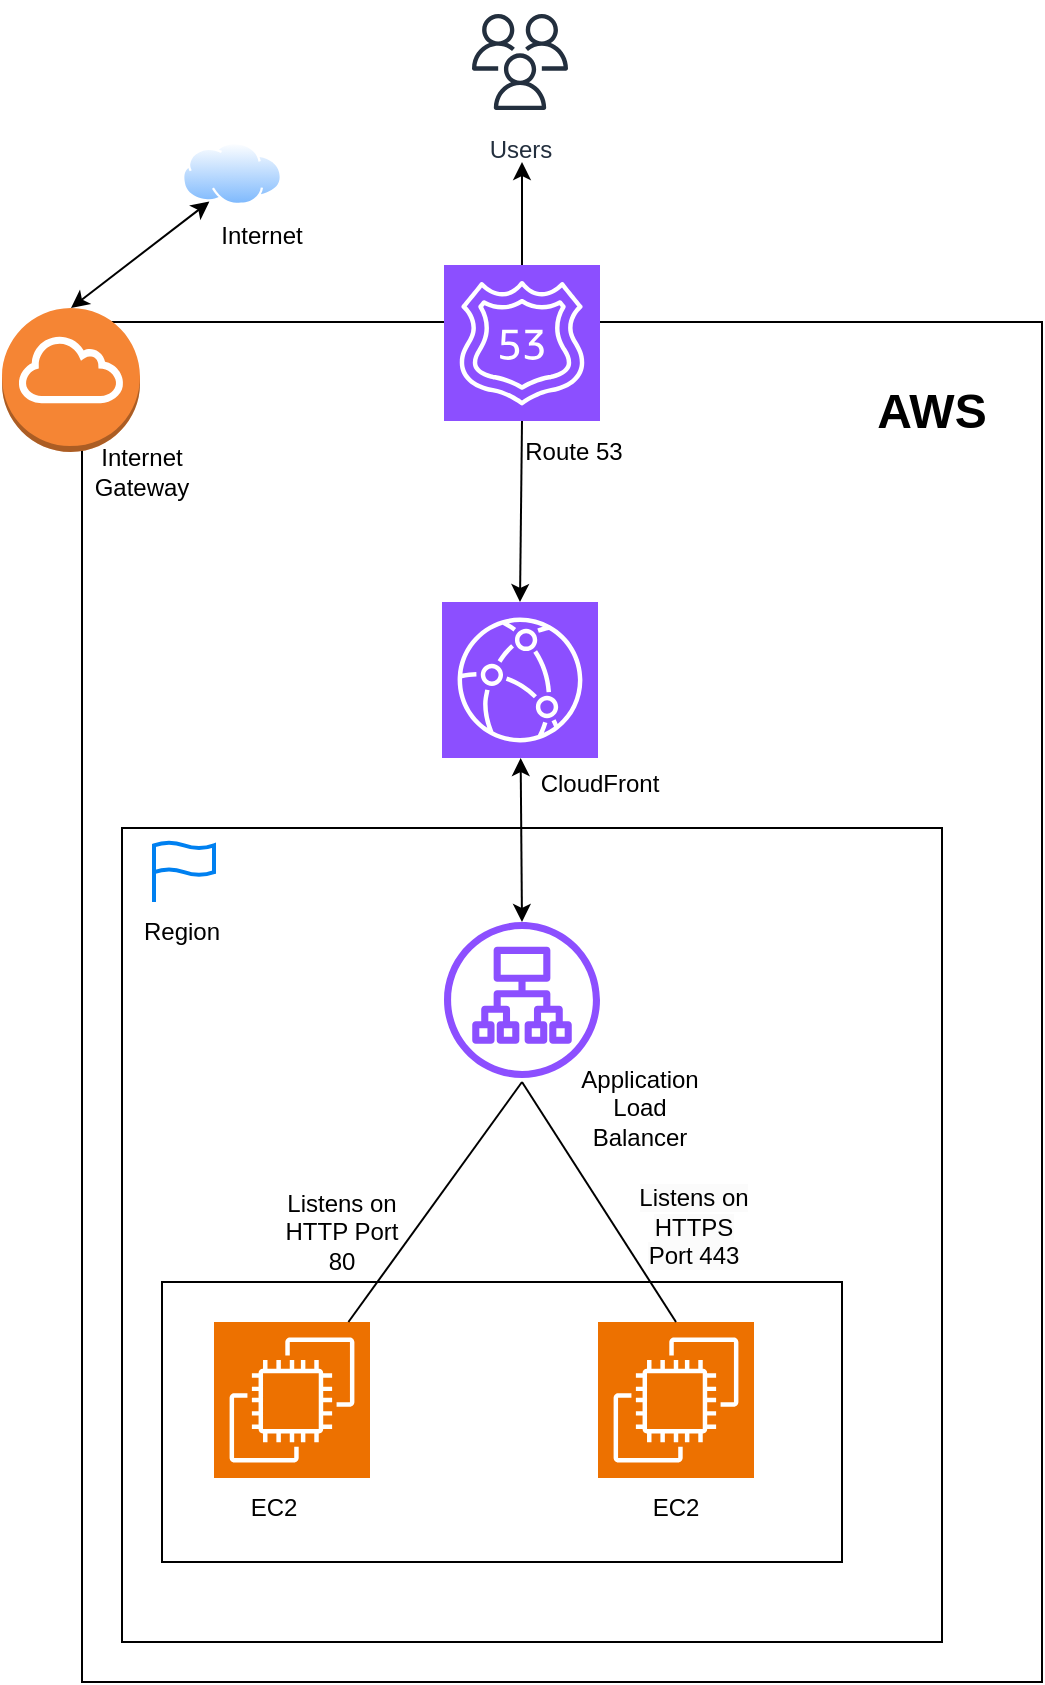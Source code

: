 <mxfile version="22.1.11" type="github">
  <diagram name="Page-1" id="e7e014a7-5840-1c2e-5031-d8a46d1fe8dd">
    <mxGraphModel dx="794" dy="1238" grid="1" gridSize="10" guides="1" tooltips="1" connect="1" arrows="1" fold="1" page="1" pageScale="1" pageWidth="1169" pageHeight="826" background="none" math="0" shadow="0">
      <root>
        <mxCell id="0" />
        <mxCell id="1" parent="0" />
        <mxCell id="B8z2p_coyVjfEqF_Krgs-56" value="" style="rounded=0;whiteSpace=wrap;html=1;" vertex="1" parent="1">
          <mxGeometry x="190" y="100" width="480" height="680" as="geometry" />
        </mxCell>
        <mxCell id="B8z2p_coyVjfEqF_Krgs-57" value="" style="sketch=0;points=[[0,0,0],[0.25,0,0],[0.5,0,0],[0.75,0,0],[1,0,0],[0,1,0],[0.25,1,0],[0.5,1,0],[0.75,1,0],[1,1,0],[0,0.25,0],[0,0.5,0],[0,0.75,0],[1,0.25,0],[1,0.5,0],[1,0.75,0]];outlineConnect=0;fontColor=#232F3E;fillColor=#8C4FFF;strokeColor=#ffffff;dashed=0;verticalLabelPosition=bottom;verticalAlign=top;align=center;html=1;fontSize=12;fontStyle=0;aspect=fixed;shape=mxgraph.aws4.resourceIcon;resIcon=mxgraph.aws4.route_53;" vertex="1" parent="1">
          <mxGeometry x="371" y="71.5" width="78" height="78" as="geometry" />
        </mxCell>
        <mxCell id="B8z2p_coyVjfEqF_Krgs-58" value="&lt;b&gt;&lt;font style=&quot;font-size: 24px;&quot;&gt;AWS&lt;/font&gt;&lt;/b&gt;" style="text;html=1;strokeColor=none;fillColor=none;align=center;verticalAlign=middle;whiteSpace=wrap;rounded=0;" vertex="1" parent="1">
          <mxGeometry x="585" y="130" width="60" height="30" as="geometry" />
        </mxCell>
        <mxCell id="B8z2p_coyVjfEqF_Krgs-59" value="Route 53" style="text;html=1;strokeColor=none;fillColor=none;align=center;verticalAlign=middle;whiteSpace=wrap;rounded=0;" vertex="1" parent="1">
          <mxGeometry x="406" y="149.5" width="60" height="30" as="geometry" />
        </mxCell>
        <mxCell id="B8z2p_coyVjfEqF_Krgs-61" value="" style="sketch=0;points=[[0,0,0],[0.25,0,0],[0.5,0,0],[0.75,0,0],[1,0,0],[0,1,0],[0.25,1,0],[0.5,1,0],[0.75,1,0],[1,1,0],[0,0.25,0],[0,0.5,0],[0,0.75,0],[1,0.25,0],[1,0.5,0],[1,0.75,0]];outlineConnect=0;fontColor=#232F3E;fillColor=#8C4FFF;strokeColor=#ffffff;dashed=0;verticalLabelPosition=bottom;verticalAlign=top;align=center;html=1;fontSize=12;fontStyle=0;aspect=fixed;shape=mxgraph.aws4.resourceIcon;resIcon=mxgraph.aws4.cloudfront;" vertex="1" parent="1">
          <mxGeometry x="370" y="240" width="78" height="78" as="geometry" />
        </mxCell>
        <mxCell id="B8z2p_coyVjfEqF_Krgs-62" value="CloudFront" style="text;html=1;strokeColor=none;fillColor=none;align=center;verticalAlign=middle;whiteSpace=wrap;rounded=0;" vertex="1" parent="1">
          <mxGeometry x="419" y="330" width="60" height="2" as="geometry" />
        </mxCell>
        <mxCell id="B8z2p_coyVjfEqF_Krgs-63" value="" style="rounded=0;whiteSpace=wrap;html=1;" vertex="1" parent="1">
          <mxGeometry x="210" y="353" width="410" height="407" as="geometry" />
        </mxCell>
        <mxCell id="B8z2p_coyVjfEqF_Krgs-65" value="" style="html=1;verticalLabelPosition=bottom;align=center;labelBackgroundColor=#ffffff;verticalAlign=top;strokeWidth=2;strokeColor=#0080F0;shadow=0;dashed=0;shape=mxgraph.ios7.icons.flag;" vertex="1" parent="1">
          <mxGeometry x="226" y="360" width="30" height="30" as="geometry" />
        </mxCell>
        <mxCell id="B8z2p_coyVjfEqF_Krgs-66" value="Region" style="text;html=1;strokeColor=none;fillColor=none;align=center;verticalAlign=middle;whiteSpace=wrap;rounded=0;" vertex="1" parent="1">
          <mxGeometry x="210" y="390" width="60" height="30" as="geometry" />
        </mxCell>
        <mxCell id="B8z2p_coyVjfEqF_Krgs-67" value="" style="sketch=0;outlineConnect=0;fontColor=#232F3E;gradientColor=none;fillColor=#8C4FFF;strokeColor=none;dashed=0;verticalLabelPosition=bottom;verticalAlign=top;align=center;html=1;fontSize=12;fontStyle=0;aspect=fixed;pointerEvents=1;shape=mxgraph.aws4.application_load_balancer;" vertex="1" parent="1">
          <mxGeometry x="371" y="400" width="78" height="78" as="geometry" />
        </mxCell>
        <mxCell id="B8z2p_coyVjfEqF_Krgs-68" value="Application Load Balancer" style="text;html=1;strokeColor=none;fillColor=none;align=center;verticalAlign=middle;whiteSpace=wrap;rounded=0;" vertex="1" parent="1">
          <mxGeometry x="439" y="478" width="60" height="30" as="geometry" />
        </mxCell>
        <mxCell id="B8z2p_coyVjfEqF_Krgs-69" value="" style="endArrow=classic;startArrow=classic;html=1;rounded=0;" edge="1" parent="1" target="B8z2p_coyVjfEqF_Krgs-61">
          <mxGeometry width="50" height="50" relative="1" as="geometry">
            <mxPoint x="410" y="400" as="sourcePoint" />
            <mxPoint x="430" y="610" as="targetPoint" />
          </mxGeometry>
        </mxCell>
        <mxCell id="B8z2p_coyVjfEqF_Krgs-70" value="" style="rounded=0;whiteSpace=wrap;html=1;" vertex="1" parent="1">
          <mxGeometry x="230" y="580" width="340" height="140" as="geometry" />
        </mxCell>
        <mxCell id="B8z2p_coyVjfEqF_Krgs-71" value="" style="sketch=0;points=[[0,0,0],[0.25,0,0],[0.5,0,0],[0.75,0,0],[1,0,0],[0,1,0],[0.25,1,0],[0.5,1,0],[0.75,1,0],[1,1,0],[0,0.25,0],[0,0.5,0],[0,0.75,0],[1,0.25,0],[1,0.5,0],[1,0.75,0]];outlineConnect=0;fontColor=#232F3E;fillColor=#ED7100;strokeColor=#ffffff;dashed=0;verticalLabelPosition=bottom;verticalAlign=top;align=center;html=1;fontSize=12;fontStyle=0;aspect=fixed;shape=mxgraph.aws4.resourceIcon;resIcon=mxgraph.aws4.ec2;" vertex="1" parent="1">
          <mxGeometry x="256" y="600" width="78" height="78" as="geometry" />
        </mxCell>
        <mxCell id="B8z2p_coyVjfEqF_Krgs-72" value="" style="sketch=0;points=[[0,0,0],[0.25,0,0],[0.5,0,0],[0.75,0,0],[1,0,0],[0,1,0],[0.25,1,0],[0.5,1,0],[0.75,1,0],[1,1,0],[0,0.25,0],[0,0.5,0],[0,0.75,0],[1,0.25,0],[1,0.5,0],[1,0.75,0]];outlineConnect=0;fontColor=#232F3E;fillColor=#ED7100;strokeColor=#ffffff;dashed=0;verticalLabelPosition=bottom;verticalAlign=top;align=center;html=1;fontSize=12;fontStyle=0;aspect=fixed;shape=mxgraph.aws4.resourceIcon;resIcon=mxgraph.aws4.ec2;" vertex="1" parent="1">
          <mxGeometry x="448" y="600" width="78" height="78" as="geometry" />
        </mxCell>
        <mxCell id="B8z2p_coyVjfEqF_Krgs-73" value="EC2" style="text;html=1;strokeColor=none;fillColor=none;align=center;verticalAlign=middle;whiteSpace=wrap;rounded=0;" vertex="1" parent="1">
          <mxGeometry x="256" y="678" width="60" height="30" as="geometry" />
        </mxCell>
        <mxCell id="B8z2p_coyVjfEqF_Krgs-74" value="EC2" style="text;html=1;strokeColor=none;fillColor=none;align=center;verticalAlign=middle;whiteSpace=wrap;rounded=0;" vertex="1" parent="1">
          <mxGeometry x="457" y="678" width="60" height="30" as="geometry" />
        </mxCell>
        <mxCell id="B8z2p_coyVjfEqF_Krgs-75" value="" style="endArrow=none;html=1;rounded=0;" edge="1" parent="1" source="B8z2p_coyVjfEqF_Krgs-71">
          <mxGeometry width="50" height="50" relative="1" as="geometry">
            <mxPoint x="380" y="460" as="sourcePoint" />
            <mxPoint x="410" y="480" as="targetPoint" />
          </mxGeometry>
        </mxCell>
        <mxCell id="B8z2p_coyVjfEqF_Krgs-76" value="" style="endArrow=none;html=1;rounded=0;entryX=0.5;entryY=0;entryDx=0;entryDy=0;entryPerimeter=0;" edge="1" parent="1" target="B8z2p_coyVjfEqF_Krgs-72">
          <mxGeometry width="50" height="50" relative="1" as="geometry">
            <mxPoint x="410" y="480" as="sourcePoint" />
            <mxPoint x="430" y="410" as="targetPoint" />
          </mxGeometry>
        </mxCell>
        <mxCell id="B8z2p_coyVjfEqF_Krgs-86" value="Listens on HTTP Port 80" style="text;html=1;strokeColor=none;fillColor=none;align=center;verticalAlign=middle;whiteSpace=wrap;rounded=0;" vertex="1" parent="1">
          <mxGeometry x="290" y="540" width="60" height="30" as="geometry" />
        </mxCell>
        <mxCell id="B8z2p_coyVjfEqF_Krgs-90" value="&lt;br&gt;&lt;span style=&quot;color: rgb(0, 0, 0); font-family: Helvetica; font-size: 12px; font-style: normal; font-variant-ligatures: normal; font-variant-caps: normal; font-weight: 400; letter-spacing: normal; orphans: 2; text-align: center; text-indent: 0px; text-transform: none; widows: 2; word-spacing: 0px; -webkit-text-stroke-width: 0px; background-color: rgb(251, 251, 251); text-decoration-thickness: initial; text-decoration-style: initial; text-decoration-color: initial; float: none; display: inline !important;&quot;&gt;Listens on HTTPS Port 443&lt;/span&gt;" style="text;html=1;strokeColor=none;fillColor=none;align=center;verticalAlign=middle;whiteSpace=wrap;rounded=0;" vertex="1" parent="1">
          <mxGeometry x="466" y="530" width="60" height="30" as="geometry" />
        </mxCell>
        <mxCell id="B8z2p_coyVjfEqF_Krgs-92" value="" style="outlineConnect=0;dashed=0;verticalLabelPosition=bottom;verticalAlign=top;align=center;html=1;shape=mxgraph.aws3.internet_gateway;fillColor=#F58534;gradientColor=none;" vertex="1" parent="1">
          <mxGeometry x="150" y="93" width="69" height="72" as="geometry" />
        </mxCell>
        <mxCell id="B8z2p_coyVjfEqF_Krgs-93" value="Internet Gateway" style="text;html=1;strokeColor=none;fillColor=none;align=center;verticalAlign=middle;whiteSpace=wrap;rounded=0;" vertex="1" parent="1">
          <mxGeometry x="190" y="160" width="60" height="30" as="geometry" />
        </mxCell>
        <mxCell id="B8z2p_coyVjfEqF_Krgs-94" value="" style="image;aspect=fixed;perimeter=ellipsePerimeter;html=1;align=center;shadow=0;dashed=0;spacingTop=3;image=img/lib/active_directory/internet_cloud.svg;" vertex="1" parent="1">
          <mxGeometry x="240" y="10" width="50" height="31.5" as="geometry" />
        </mxCell>
        <mxCell id="B8z2p_coyVjfEqF_Krgs-95" value="" style="endArrow=classic;startArrow=classic;html=1;rounded=0;entryX=0.25;entryY=1;entryDx=0;entryDy=0;exitX=0.5;exitY=0;exitDx=0;exitDy=0;exitPerimeter=0;" edge="1" parent="1" source="B8z2p_coyVjfEqF_Krgs-92" target="B8z2p_coyVjfEqF_Krgs-94">
          <mxGeometry width="50" height="50" relative="1" as="geometry">
            <mxPoint x="450" y="160" as="sourcePoint" />
            <mxPoint x="500" y="110" as="targetPoint" />
          </mxGeometry>
        </mxCell>
        <mxCell id="B8z2p_coyVjfEqF_Krgs-96" value="Internet" style="text;html=1;strokeColor=none;fillColor=none;align=center;verticalAlign=middle;whiteSpace=wrap;rounded=0;" vertex="1" parent="1">
          <mxGeometry x="250" y="41.5" width="60" height="30" as="geometry" />
        </mxCell>
        <mxCell id="B8z2p_coyVjfEqF_Krgs-97" value="" style="endArrow=classic;html=1;rounded=0;exitX=0.5;exitY=1;exitDx=0;exitDy=0;exitPerimeter=0;entryX=0.5;entryY=0;entryDx=0;entryDy=0;entryPerimeter=0;" edge="1" parent="1" source="B8z2p_coyVjfEqF_Krgs-57" target="B8z2p_coyVjfEqF_Krgs-61">
          <mxGeometry width="50" height="50" relative="1" as="geometry">
            <mxPoint x="450" y="360" as="sourcePoint" />
            <mxPoint x="500" y="310" as="targetPoint" />
          </mxGeometry>
        </mxCell>
        <mxCell id="B8z2p_coyVjfEqF_Krgs-99" value="Users" style="sketch=0;outlineConnect=0;fontColor=#232F3E;gradientColor=none;strokeColor=#232F3E;fillColor=#ffffff;dashed=0;verticalLabelPosition=bottom;verticalAlign=top;align=center;html=1;fontSize=12;fontStyle=0;aspect=fixed;shape=mxgraph.aws4.resourceIcon;resIcon=mxgraph.aws4.users;" vertex="1" parent="1">
          <mxGeometry x="379" y="-60" width="60" height="60" as="geometry" />
        </mxCell>
        <mxCell id="B8z2p_coyVjfEqF_Krgs-100" value="" style="endArrow=classic;html=1;rounded=0;exitX=0.5;exitY=0;exitDx=0;exitDy=0;exitPerimeter=0;" edge="1" parent="1" source="B8z2p_coyVjfEqF_Krgs-57">
          <mxGeometry width="50" height="50" relative="1" as="geometry">
            <mxPoint x="450" y="60" as="sourcePoint" />
            <mxPoint x="410" y="20" as="targetPoint" />
          </mxGeometry>
        </mxCell>
      </root>
    </mxGraphModel>
  </diagram>
</mxfile>
